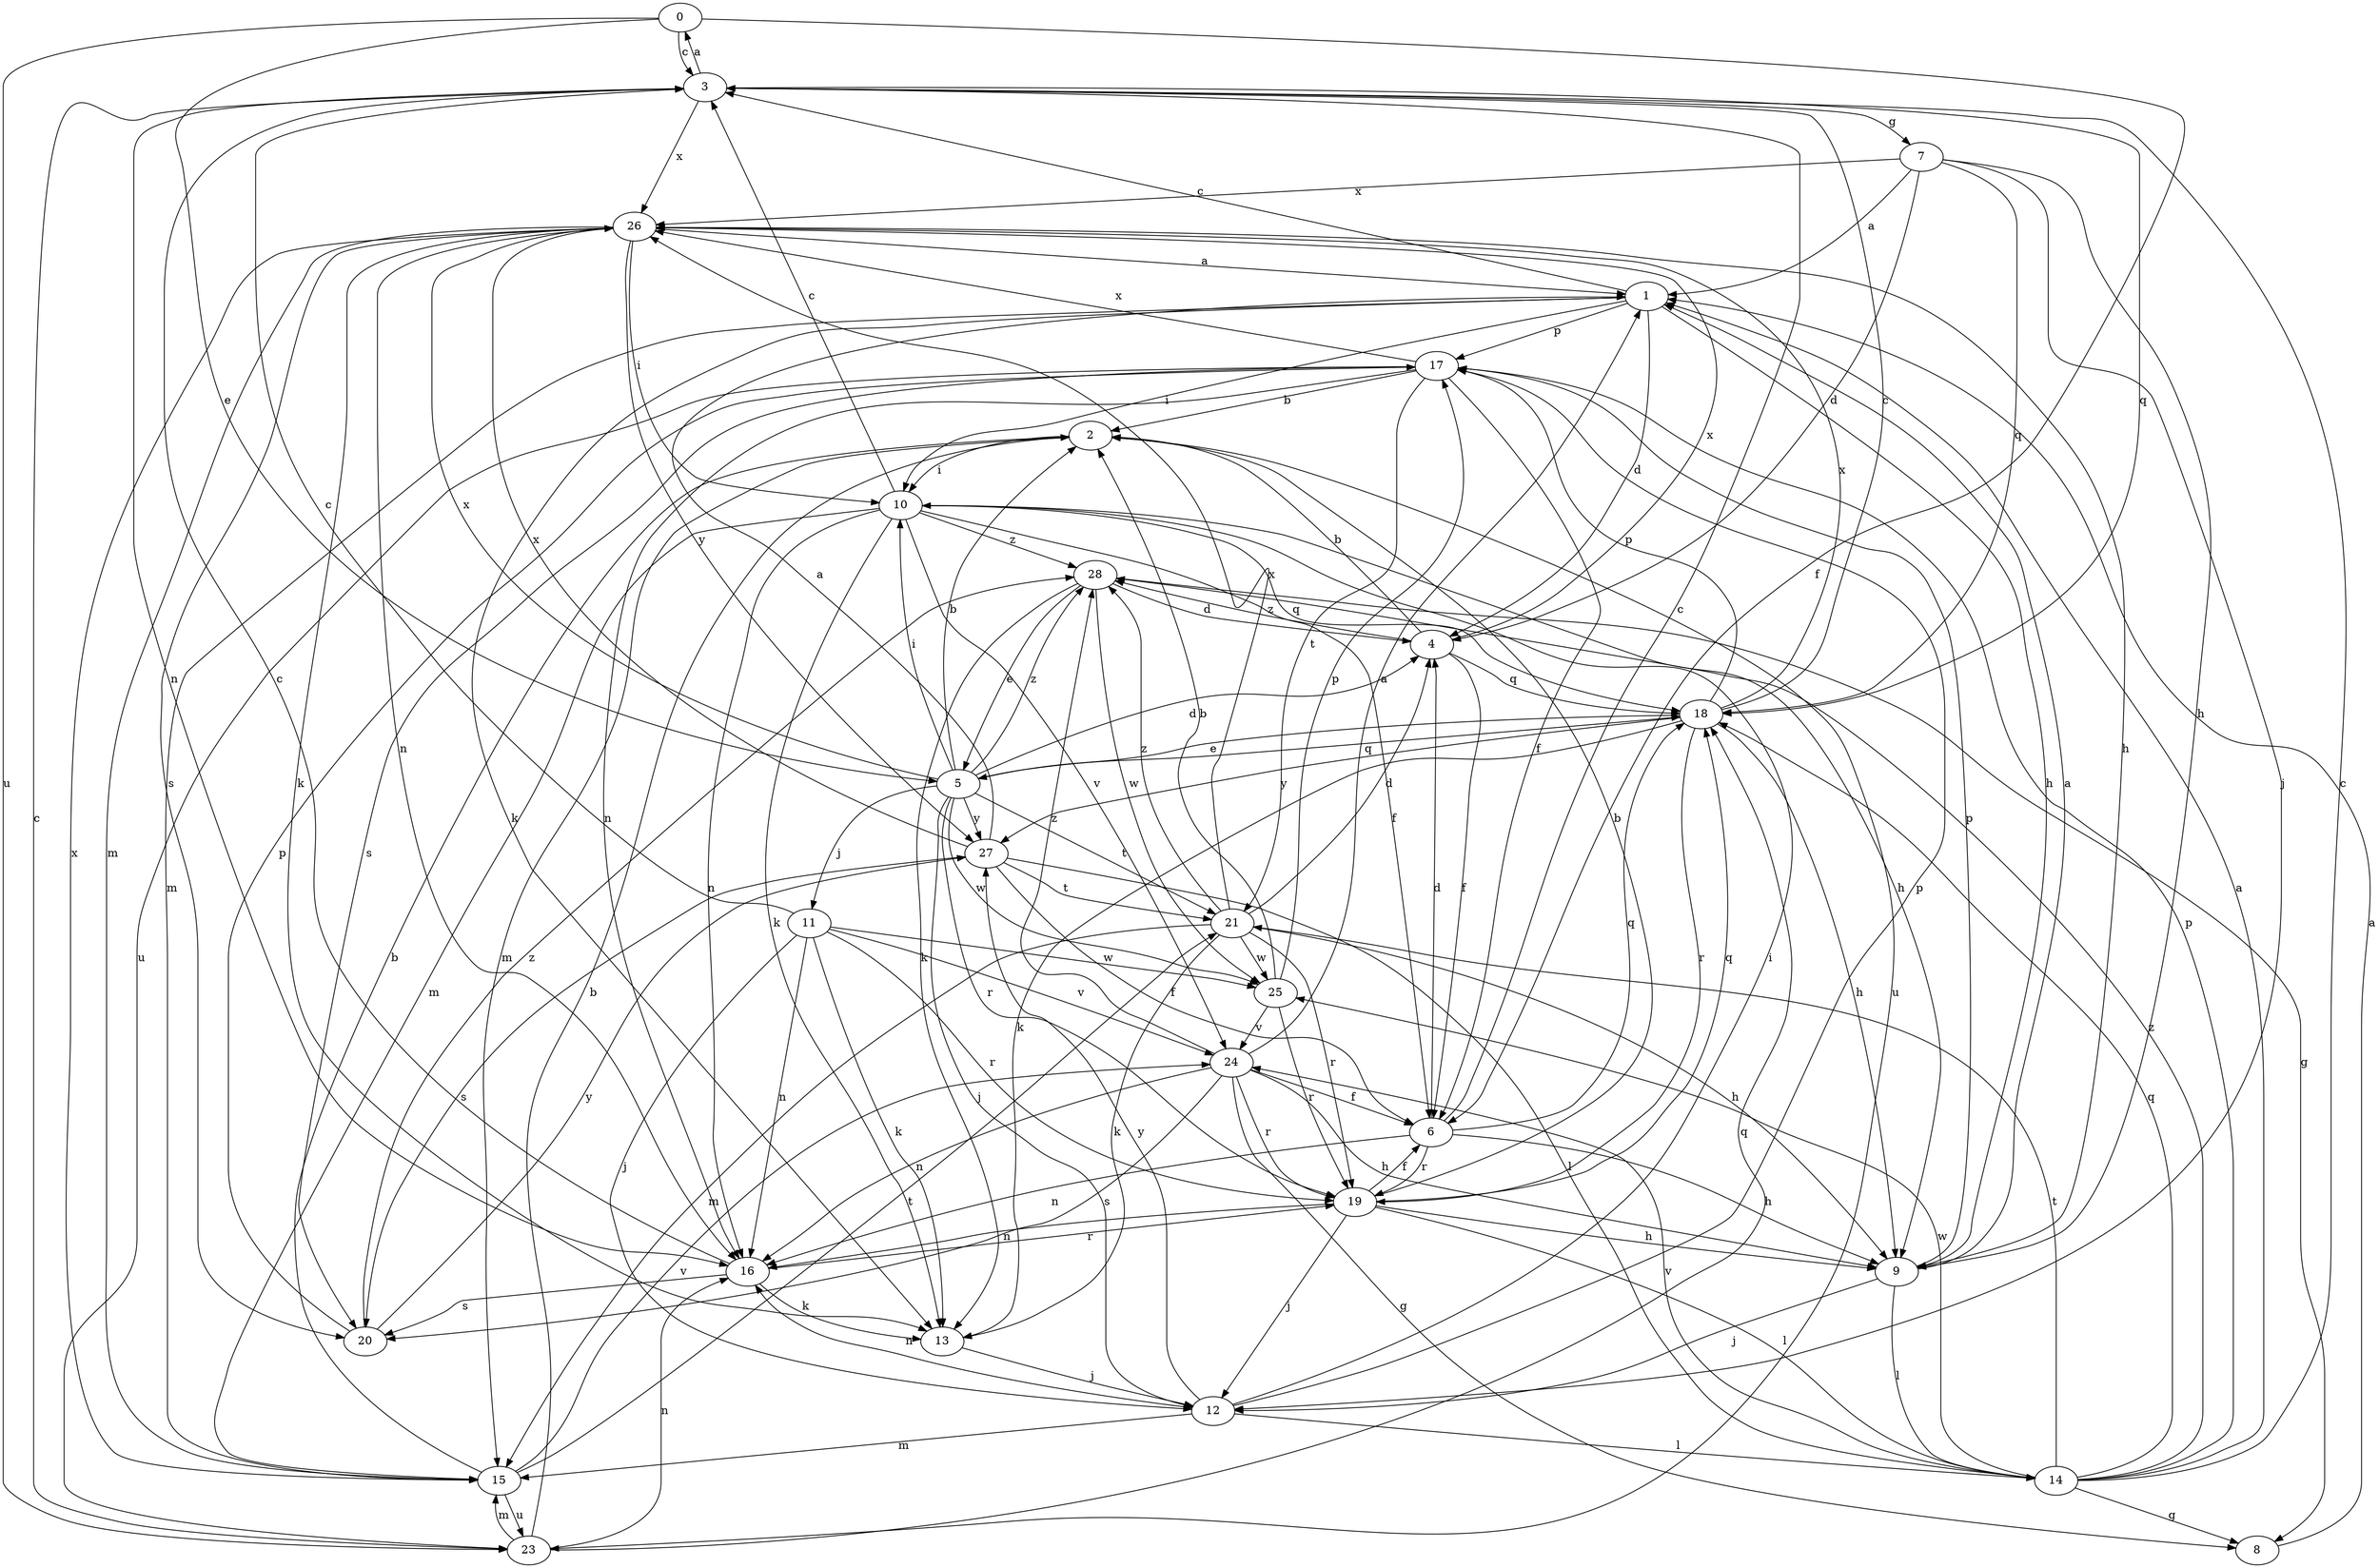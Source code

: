 strict digraph  {
0;
1;
2;
3;
4;
5;
6;
7;
8;
9;
10;
11;
12;
13;
14;
15;
16;
17;
18;
19;
20;
21;
23;
24;
25;
26;
27;
28;
0 -> 3  [label=c];
0 -> 5  [label=e];
0 -> 6  [label=f];
0 -> 23  [label=u];
1 -> 3  [label=c];
1 -> 4  [label=d];
1 -> 9  [label=h];
1 -> 10  [label=i];
1 -> 13  [label=k];
1 -> 15  [label=m];
1 -> 17  [label=p];
2 -> 10  [label=i];
2 -> 15  [label=m];
2 -> 23  [label=u];
3 -> 0  [label=a];
3 -> 7  [label=g];
3 -> 16  [label=n];
3 -> 18  [label=q];
3 -> 26  [label=x];
4 -> 2  [label=b];
4 -> 6  [label=f];
4 -> 18  [label=q];
4 -> 26  [label=x];
4 -> 28  [label=z];
5 -> 2  [label=b];
5 -> 4  [label=d];
5 -> 10  [label=i];
5 -> 11  [label=j];
5 -> 12  [label=j];
5 -> 18  [label=q];
5 -> 19  [label=r];
5 -> 21  [label=t];
5 -> 25  [label=w];
5 -> 26  [label=x];
5 -> 27  [label=y];
5 -> 28  [label=z];
6 -> 3  [label=c];
6 -> 4  [label=d];
6 -> 9  [label=h];
6 -> 16  [label=n];
6 -> 18  [label=q];
6 -> 19  [label=r];
7 -> 1  [label=a];
7 -> 4  [label=d];
7 -> 9  [label=h];
7 -> 12  [label=j];
7 -> 18  [label=q];
7 -> 26  [label=x];
8 -> 1  [label=a];
9 -> 1  [label=a];
9 -> 12  [label=j];
9 -> 14  [label=l];
9 -> 17  [label=p];
10 -> 3  [label=c];
10 -> 6  [label=f];
10 -> 9  [label=h];
10 -> 13  [label=k];
10 -> 15  [label=m];
10 -> 16  [label=n];
10 -> 18  [label=q];
10 -> 24  [label=v];
10 -> 28  [label=z];
11 -> 3  [label=c];
11 -> 12  [label=j];
11 -> 13  [label=k];
11 -> 16  [label=n];
11 -> 19  [label=r];
11 -> 24  [label=v];
11 -> 25  [label=w];
12 -> 10  [label=i];
12 -> 14  [label=l];
12 -> 15  [label=m];
12 -> 16  [label=n];
12 -> 17  [label=p];
12 -> 27  [label=y];
13 -> 12  [label=j];
14 -> 1  [label=a];
14 -> 3  [label=c];
14 -> 8  [label=g];
14 -> 17  [label=p];
14 -> 18  [label=q];
14 -> 21  [label=t];
14 -> 24  [label=v];
14 -> 25  [label=w];
14 -> 28  [label=z];
15 -> 2  [label=b];
15 -> 21  [label=t];
15 -> 23  [label=u];
15 -> 24  [label=v];
15 -> 26  [label=x];
16 -> 3  [label=c];
16 -> 13  [label=k];
16 -> 19  [label=r];
16 -> 20  [label=s];
17 -> 2  [label=b];
17 -> 6  [label=f];
17 -> 16  [label=n];
17 -> 20  [label=s];
17 -> 21  [label=t];
17 -> 23  [label=u];
17 -> 26  [label=x];
18 -> 3  [label=c];
18 -> 5  [label=e];
18 -> 9  [label=h];
18 -> 13  [label=k];
18 -> 17  [label=p];
18 -> 19  [label=r];
18 -> 26  [label=x];
18 -> 27  [label=y];
19 -> 2  [label=b];
19 -> 6  [label=f];
19 -> 9  [label=h];
19 -> 12  [label=j];
19 -> 14  [label=l];
19 -> 16  [label=n];
19 -> 18  [label=q];
20 -> 17  [label=p];
20 -> 27  [label=y];
20 -> 28  [label=z];
21 -> 4  [label=d];
21 -> 9  [label=h];
21 -> 13  [label=k];
21 -> 15  [label=m];
21 -> 19  [label=r];
21 -> 25  [label=w];
21 -> 26  [label=x];
21 -> 28  [label=z];
23 -> 2  [label=b];
23 -> 3  [label=c];
23 -> 15  [label=m];
23 -> 16  [label=n];
23 -> 18  [label=q];
24 -> 1  [label=a];
24 -> 6  [label=f];
24 -> 8  [label=g];
24 -> 9  [label=h];
24 -> 16  [label=n];
24 -> 19  [label=r];
24 -> 20  [label=s];
24 -> 28  [label=z];
25 -> 2  [label=b];
25 -> 17  [label=p];
25 -> 19  [label=r];
25 -> 24  [label=v];
26 -> 1  [label=a];
26 -> 9  [label=h];
26 -> 10  [label=i];
26 -> 13  [label=k];
26 -> 15  [label=m];
26 -> 16  [label=n];
26 -> 20  [label=s];
26 -> 27  [label=y];
27 -> 1  [label=a];
27 -> 6  [label=f];
27 -> 14  [label=l];
27 -> 20  [label=s];
27 -> 21  [label=t];
27 -> 26  [label=x];
28 -> 4  [label=d];
28 -> 5  [label=e];
28 -> 8  [label=g];
28 -> 13  [label=k];
28 -> 25  [label=w];
}
